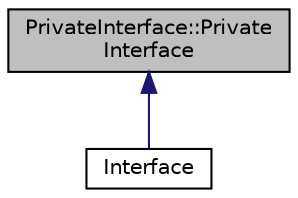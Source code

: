 digraph "PrivateInterface::PrivateInterface"
{
 // LATEX_PDF_SIZE
  edge [fontname="Helvetica",fontsize="10",labelfontname="Helvetica",labelfontsize="10"];
  node [fontname="Helvetica",fontsize="10",shape=record];
  Node1 [label="PrivateInterface::Private\lInterface",height=0.2,width=0.4,color="black", fillcolor="grey75", style="filled", fontcolor="black",tooltip="The PrivateInterface This provides a virtual destructor to interface."];
  Node1 -> Node2 [dir="back",color="midnightblue",fontsize="10",style="solid",fontname="Helvetica"];
  Node2 [label="Interface",height=0.2,width=0.4,color="black", fillcolor="white", style="filled",URL="$structInterface.html",tooltip=" "];
}
